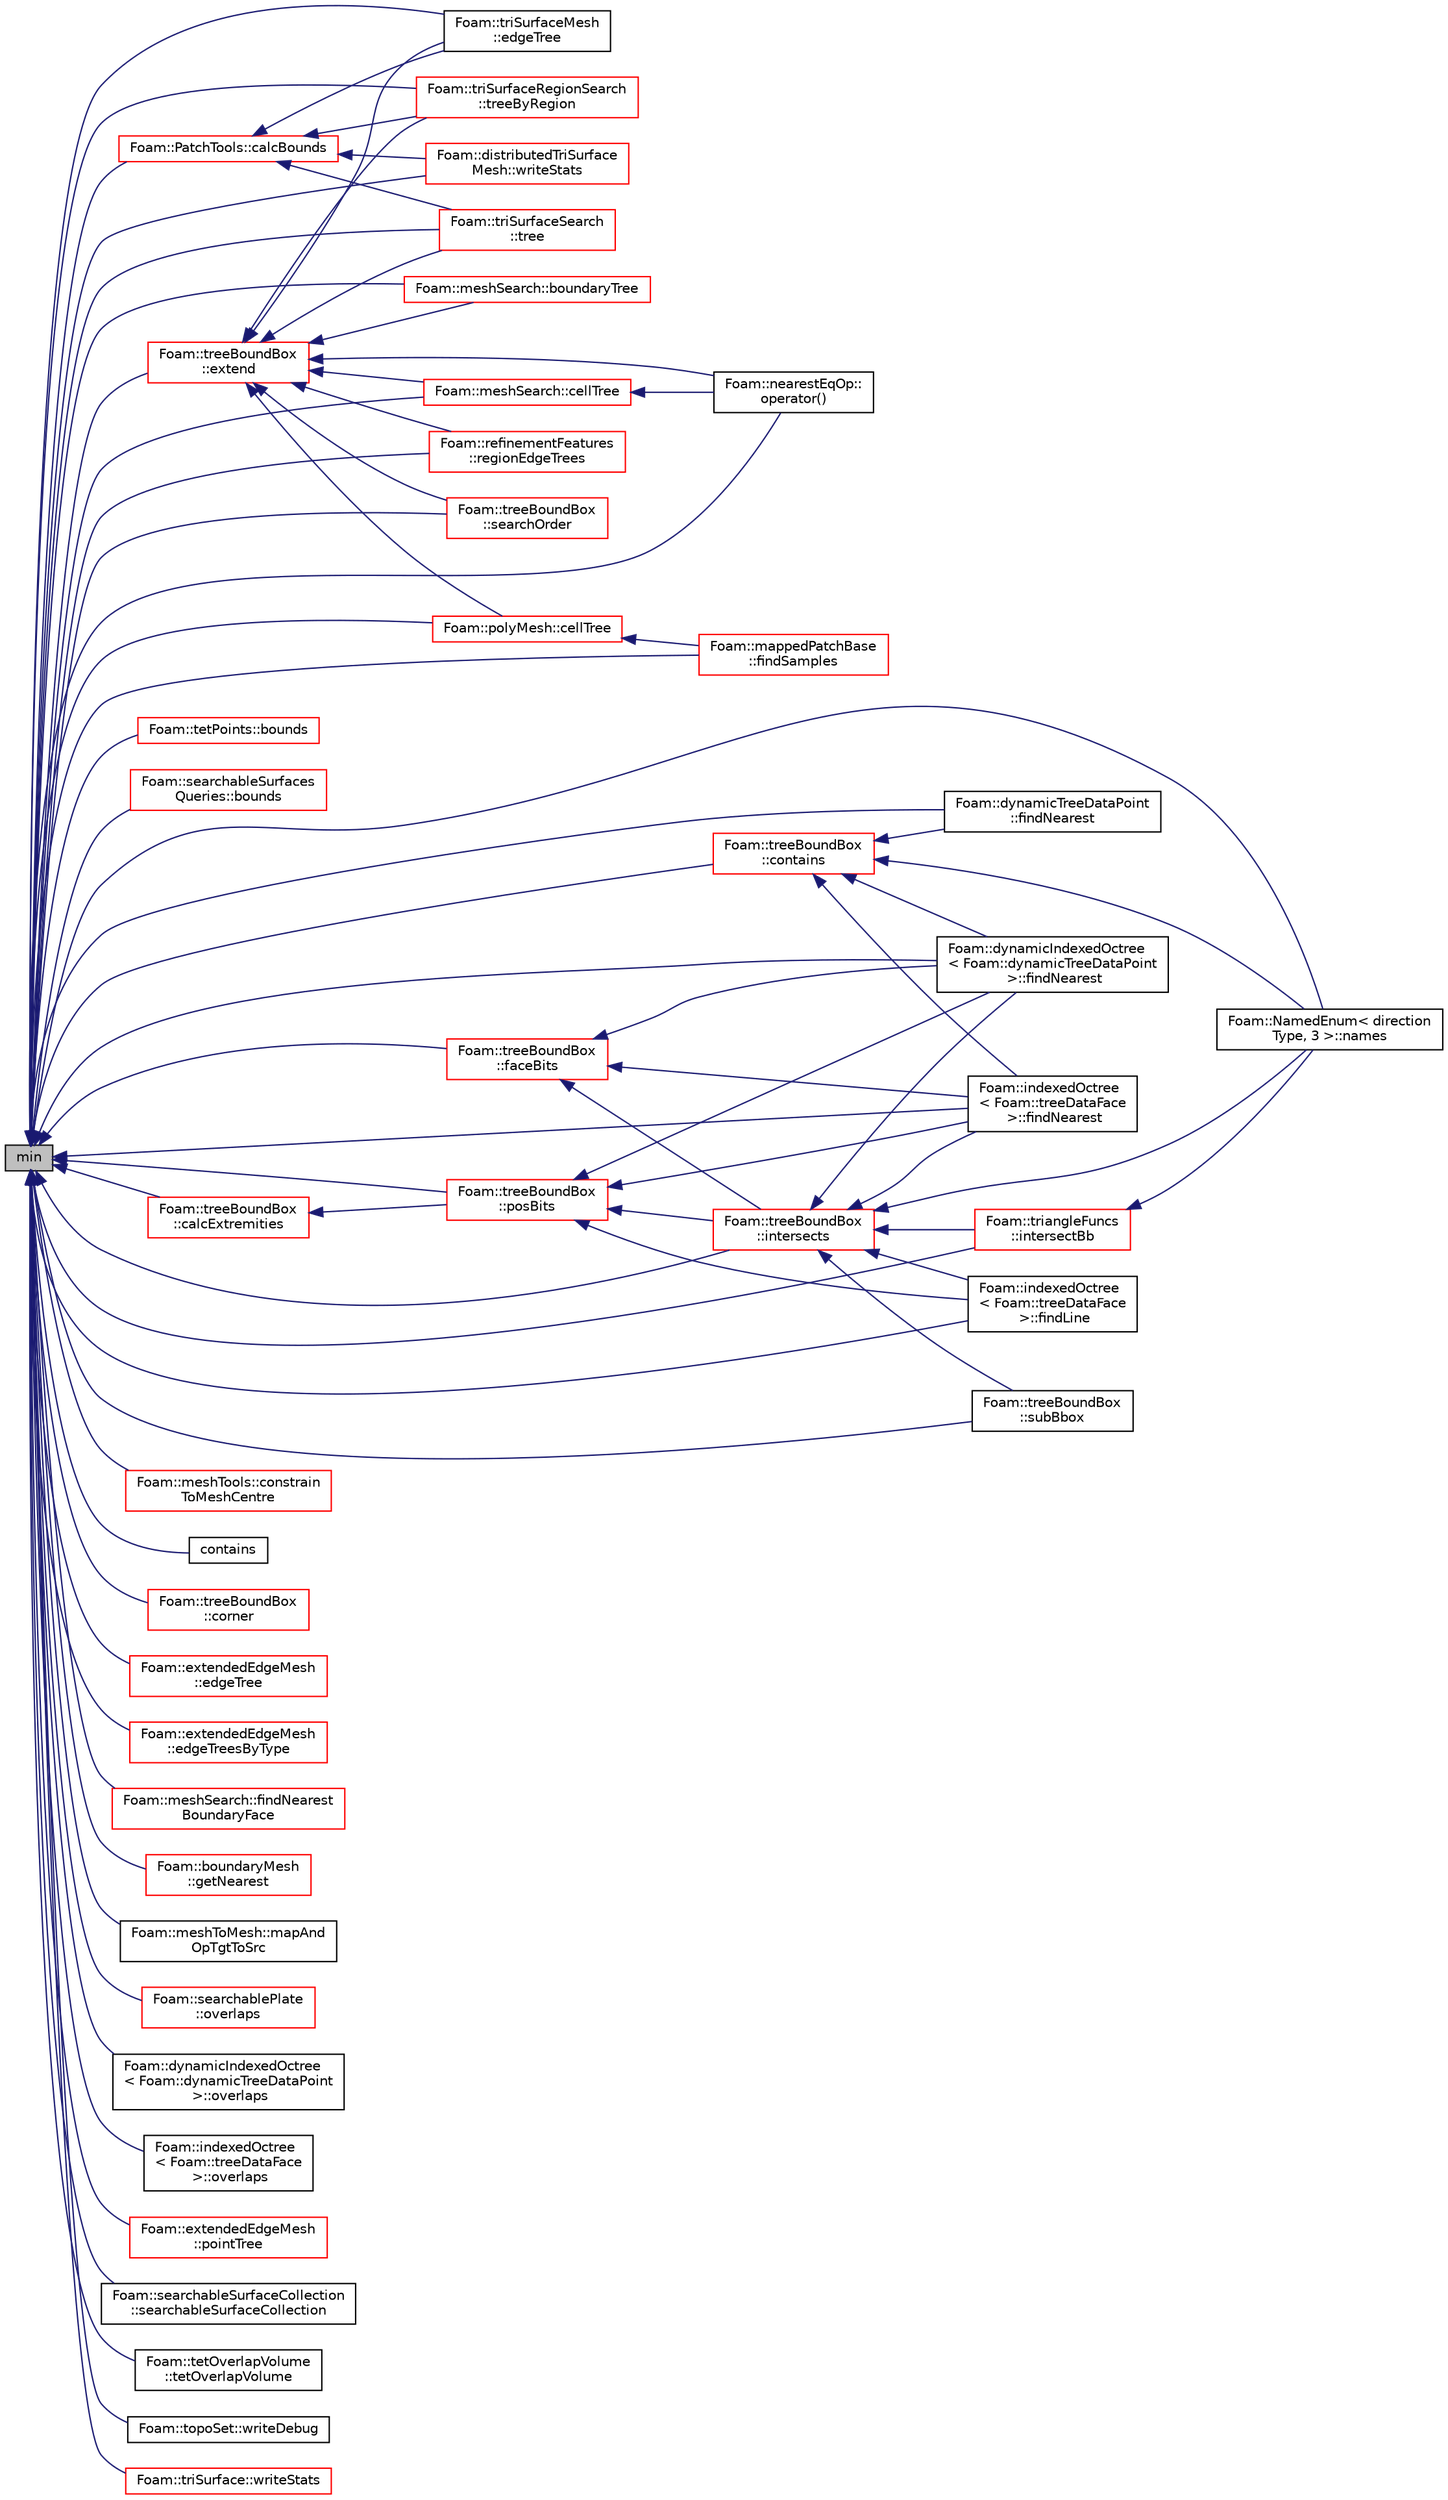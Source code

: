 digraph "min"
{
  bgcolor="transparent";
  edge [fontname="Helvetica",fontsize="10",labelfontname="Helvetica",labelfontsize="10"];
  node [fontname="Helvetica",fontsize="10",shape=record];
  rankdir="LR";
  Node71 [label="min",height=0.2,width=0.4,color="black", fillcolor="grey75", style="filled", fontcolor="black"];
  Node71 -> Node72 [dir="back",color="midnightblue",fontsize="10",style="solid",fontname="Helvetica"];
  Node72 [label="Foam::meshSearch::boundaryTree",height=0.2,width=0.4,color="red",URL="$a26249.html#a388fb4d39f97b837f32ecf4ac809a4d3",tooltip="Get (demand driven) reference to octree holding all. "];
  Node71 -> Node75 [dir="back",color="midnightblue",fontsize="10",style="solid",fontname="Helvetica"];
  Node75 [label="Foam::tetPoints::bounds",height=0.2,width=0.4,color="red",URL="$a28737.html#a4c997257ae2c5bbccabf1868b704996d",tooltip="Calculate the bounding box. "];
  Node71 -> Node82 [dir="back",color="midnightblue",fontsize="10",style="solid",fontname="Helvetica"];
  Node82 [label="Foam::searchableSurfaces\lQueries::bounds",height=0.2,width=0.4,color="red",URL="$a26385.html#a25b508e408f5622249c887e7fd1ad70d",tooltip="Find the boundBox of the selected surfaces. "];
  Node71 -> Node87 [dir="back",color="midnightblue",fontsize="10",style="solid",fontname="Helvetica"];
  Node87 [label="Foam::PatchTools::calcBounds",height=0.2,width=0.4,color="red",URL="$a28681.html#a23386088c59e643ed53d59ff85ca7f8d"];
  Node87 -> Node88 [dir="back",color="midnightblue",fontsize="10",style="solid",fontname="Helvetica"];
  Node88 [label="Foam::triSurfaceMesh\l::edgeTree",height=0.2,width=0.4,color="black",URL="$a26393.html#a35b8d766fd06e5d629b382b37f071d47",tooltip="Demand driven construction of octree for boundary edges. "];
  Node87 -> Node89 [dir="back",color="midnightblue",fontsize="10",style="solid",fontname="Helvetica"];
  Node89 [label="Foam::triSurfaceRegionSearch\l::treeByRegion",height=0.2,width=0.4,color="red",URL="$a26661.html#ac3b5768cab9bb1f9664f225d85b1e7d9",tooltip="Demand driven construction of octree for each region. "];
  Node87 -> Node92 [dir="back",color="midnightblue",fontsize="10",style="solid",fontname="Helvetica"];
  Node92 [label="Foam::triSurfaceSearch\l::tree",height=0.2,width=0.4,color="red",URL="$a26665.html#a6d01bb33aa711bf96f61eba9aa236e80",tooltip="Demand driven construction of the octree. "];
  Node87 -> Node147 [dir="back",color="midnightblue",fontsize="10",style="solid",fontname="Helvetica"];
  Node147 [label="Foam::distributedTriSurface\lMesh::writeStats",height=0.2,width=0.4,color="red",URL="$a29993.html#abcdb99a5c0073642de36f2a8b03e92c2",tooltip="Print some stats. Parallel aware version of. "];
  Node71 -> Node149 [dir="back",color="midnightblue",fontsize="10",style="solid",fontname="Helvetica"];
  Node149 [label="Foam::treeBoundBox\l::calcExtremities",height=0.2,width=0.4,color="red",URL="$a28773.html#a0e899b5b80c2f31047bccee7f435a554",tooltip="Calculate nearest and furthest (to point) vertex coords of. "];
  Node149 -> Node150 [dir="back",color="midnightblue",fontsize="10",style="solid",fontname="Helvetica"];
  Node150 [label="Foam::treeBoundBox\l::posBits",height=0.2,width=0.4,color="red",URL="$a28773.html#ae64b0d004f8da0a95f2458df4be20b12",tooltip="Position of point relative to bounding box. "];
  Node150 -> Node156 [dir="back",color="midnightblue",fontsize="10",style="solid",fontname="Helvetica"];
  Node156 [label="Foam::dynamicIndexedOctree\l\< Foam::dynamicTreeDataPoint\l \>::findNearest",height=0.2,width=0.4,color="black",URL="$a26745.html#ae090443cbaa3565bc6dc0b28e77793a8",tooltip="Low level: calculate nearest starting from subnode. "];
  Node150 -> Node157 [dir="back",color="midnightblue",fontsize="10",style="solid",fontname="Helvetica"];
  Node157 [label="Foam::indexedOctree\l\< Foam::treeDataFace\l \>::findNearest",height=0.2,width=0.4,color="black",URL="$a26157.html#abd1691a3fc13b01ad68fb3ca35ec22d8",tooltip="Low level: calculate nearest starting from subnode. "];
  Node150 -> Node158 [dir="back",color="midnightblue",fontsize="10",style="solid",fontname="Helvetica"];
  Node158 [label="Foam::indexedOctree\l\< Foam::treeDataFace\l \>::findLine",height=0.2,width=0.4,color="black",URL="$a26157.html#af654b41bf89d6e3d50c31030ec6bcb24"];
  Node150 -> Node160 [dir="back",color="midnightblue",fontsize="10",style="solid",fontname="Helvetica"];
  Node160 [label="Foam::treeBoundBox\l::intersects",height=0.2,width=0.4,color="red",URL="$a28773.html#a7f2d8860a14160c2474f35e362a9b149",tooltip="Intersects segment; set point to intersection position and face,. "];
  Node160 -> Node165 [dir="back",color="midnightblue",fontsize="10",style="solid",fontname="Helvetica"];
  Node165 [label="Foam::triangleFuncs\l::intersectBb",height=0.2,width=0.4,color="red",URL="$a26657.html#a61b27a9e34057e49b2263d2ecd01144c",tooltip="Does triangle intersect bounding box. "];
  Node165 -> Node171 [dir="back",color="midnightblue",fontsize="10",style="solid",fontname="Helvetica"];
  Node171 [label="Foam::NamedEnum\< direction\lType, 3 \>::names",height=0.2,width=0.4,color="black",URL="$a27113.html#a7350da3a0edd92cd11e6c479c9967dc8"];
  Node160 -> Node156 [dir="back",color="midnightblue",fontsize="10",style="solid",fontname="Helvetica"];
  Node160 -> Node157 [dir="back",color="midnightblue",fontsize="10",style="solid",fontname="Helvetica"];
  Node160 -> Node158 [dir="back",color="midnightblue",fontsize="10",style="solid",fontname="Helvetica"];
  Node160 -> Node172 [dir="back",color="midnightblue",fontsize="10",style="solid",fontname="Helvetica"];
  Node172 [label="Foam::treeBoundBox\l::subBbox",height=0.2,width=0.4,color="black",URL="$a28773.html#ad25c96ce2f752e9913e39722e034c4ce",tooltip="Sub box given by octant number. Midpoint provided. "];
  Node160 -> Node171 [dir="back",color="midnightblue",fontsize="10",style="solid",fontname="Helvetica"];
  Node71 -> Node176 [dir="back",color="midnightblue",fontsize="10",style="solid",fontname="Helvetica"];
  Node176 [label="Foam::meshSearch::cellTree",height=0.2,width=0.4,color="red",URL="$a26249.html#ac6c5bd053e8332171655f8ef67dbe917",tooltip="Get (demand driven) reference to octree holding all cells. "];
  Node176 -> Node74 [dir="back",color="midnightblue",fontsize="10",style="solid",fontname="Helvetica"];
  Node74 [label="Foam::nearestEqOp::\loperator()",height=0.2,width=0.4,color="black",URL="$a30669.html#a7125bb052e112a423cd8082006cdac3b"];
  Node71 -> Node177 [dir="back",color="midnightblue",fontsize="10",style="solid",fontname="Helvetica"];
  Node177 [label="Foam::polyMesh::cellTree",height=0.2,width=0.4,color="red",URL="$a28565.html#ac6c5bd053e8332171655f8ef67dbe917",tooltip="Return the cell search tree. "];
  Node177 -> Node178 [dir="back",color="midnightblue",fontsize="10",style="solid",fontname="Helvetica"];
  Node178 [label="Foam::mappedPatchBase\l::findSamples",height=0.2,width=0.4,color="red",URL="$a26225.html#a5b45dd96de2566fe120ce82fd632868c",tooltip="Find cells/faces containing samples. "];
  Node71 -> Node216 [dir="back",color="midnightblue",fontsize="10",style="solid",fontname="Helvetica"];
  Node216 [label="Foam::meshTools::constrain\lToMeshCentre",height=0.2,width=0.4,color="red",URL="$a21883.html#a26700ec74f3fbbdd3e210599cbaf2073",tooltip="Set the constrained components of position to mesh centre. "];
  Node71 -> Node306 [dir="back",color="midnightblue",fontsize="10",style="solid",fontname="Helvetica"];
  Node306 [label="contains",height=0.2,width=0.4,color="black",URL="$a28253.html#a70bf4f9e42ac57b695c19a4bbb93b2ce",tooltip="Fully contains other boundingBox? "];
  Node71 -> Node307 [dir="back",color="midnightblue",fontsize="10",style="solid",fontname="Helvetica"];
  Node307 [label="Foam::treeBoundBox\l::contains",height=0.2,width=0.4,color="red",URL="$a28773.html#aa96ed9af340918c3eda38f16e1d3ff80",tooltip="Contains point (inside or on edge) and moving in direction. "];
  Node307 -> Node156 [dir="back",color="midnightblue",fontsize="10",style="solid",fontname="Helvetica"];
  Node307 -> Node324 [dir="back",color="midnightblue",fontsize="10",style="solid",fontname="Helvetica"];
  Node324 [label="Foam::dynamicTreeDataPoint\l::findNearest",height=0.2,width=0.4,color="black",URL="$a26753.html#af7a3b15afb6062a7aa695045a2757e3d",tooltip="Calculates nearest (to line) point in shape. "];
  Node307 -> Node157 [dir="back",color="midnightblue",fontsize="10",style="solid",fontname="Helvetica"];
  Node307 -> Node171 [dir="back",color="midnightblue",fontsize="10",style="solid",fontname="Helvetica"];
  Node71 -> Node325 [dir="back",color="midnightblue",fontsize="10",style="solid",fontname="Helvetica"];
  Node325 [label="Foam::treeBoundBox\l::corner",height=0.2,width=0.4,color="red",URL="$a28773.html#a7758c34aa85ed8e9e9acf17cc63e4f6e",tooltip="Corner point given octant. "];
  Node71 -> Node88 [dir="back",color="midnightblue",fontsize="10",style="solid",fontname="Helvetica"];
  Node71 -> Node331 [dir="back",color="midnightblue",fontsize="10",style="solid",fontname="Helvetica"];
  Node331 [label="Foam::extendedEdgeMesh\l::edgeTree",height=0.2,width=0.4,color="red",URL="$a22549.html#a35b8d766fd06e5d629b382b37f071d47",tooltip="Demand driven construction of octree for boundary edges. "];
  Node71 -> Node338 [dir="back",color="midnightblue",fontsize="10",style="solid",fontname="Helvetica"];
  Node338 [label="Foam::extendedEdgeMesh\l::edgeTreesByType",height=0.2,width=0.4,color="red",URL="$a22549.html#afa97552d0c5faeb838d8dea82fded8ea",tooltip="Demand driven construction of octree for boundary edges by type. "];
  Node71 -> Node342 [dir="back",color="midnightblue",fontsize="10",style="solid",fontname="Helvetica"];
  Node342 [label="Foam::treeBoundBox\l::extend",height=0.2,width=0.4,color="red",URL="$a28773.html#aa587a09f8f1ac8b806f9f1314f0e0733",tooltip="Return slightly wider bounding box. "];
  Node342 -> Node344 [dir="back",color="midnightblue",fontsize="10",style="solid",fontname="Helvetica"];
  Node344 [label="Foam::refinementFeatures\l::regionEdgeTrees",height=0.2,width=0.4,color="red",URL="$a25877.html#a8b10e1c25153aef632c6fea885ce9bf0"];
  Node342 -> Node72 [dir="back",color="midnightblue",fontsize="10",style="solid",fontname="Helvetica"];
  Node342 -> Node176 [dir="back",color="midnightblue",fontsize="10",style="solid",fontname="Helvetica"];
  Node342 -> Node88 [dir="back",color="midnightblue",fontsize="10",style="solid",fontname="Helvetica"];
  Node342 -> Node89 [dir="back",color="midnightblue",fontsize="10",style="solid",fontname="Helvetica"];
  Node342 -> Node92 [dir="back",color="midnightblue",fontsize="10",style="solid",fontname="Helvetica"];
  Node342 -> Node177 [dir="back",color="midnightblue",fontsize="10",style="solid",fontname="Helvetica"];
  Node342 -> Node351 [dir="back",color="midnightblue",fontsize="10",style="solid",fontname="Helvetica"];
  Node351 [label="Foam::treeBoundBox\l::searchOrder",height=0.2,width=0.4,color="red",URL="$a28773.html#a4755b78bc3e7e11bc866f45baccf8fdc",tooltip="Calculates optimal order to look for nearest to point. "];
  Node342 -> Node74 [dir="back",color="midnightblue",fontsize="10",style="solid",fontname="Helvetica"];
  Node71 -> Node353 [dir="back",color="midnightblue",fontsize="10",style="solid",fontname="Helvetica"];
  Node353 [label="Foam::treeBoundBox\l::faceBits",height=0.2,width=0.4,color="red",URL="$a28773.html#a3e87b1def66dc04558390da0d76d2657",tooltip="Code position of point on bounding box faces. "];
  Node353 -> Node156 [dir="back",color="midnightblue",fontsize="10",style="solid",fontname="Helvetica"];
  Node353 -> Node157 [dir="back",color="midnightblue",fontsize="10",style="solid",fontname="Helvetica"];
  Node353 -> Node160 [dir="back",color="midnightblue",fontsize="10",style="solid",fontname="Helvetica"];
  Node71 -> Node158 [dir="back",color="midnightblue",fontsize="10",style="solid",fontname="Helvetica"];
  Node71 -> Node324 [dir="back",color="midnightblue",fontsize="10",style="solid",fontname="Helvetica"];
  Node71 -> Node156 [dir="back",color="midnightblue",fontsize="10",style="solid",fontname="Helvetica"];
  Node71 -> Node157 [dir="back",color="midnightblue",fontsize="10",style="solid",fontname="Helvetica"];
  Node71 -> Node355 [dir="back",color="midnightblue",fontsize="10",style="solid",fontname="Helvetica"];
  Node355 [label="Foam::meshSearch::findNearest\lBoundaryFace",height=0.2,width=0.4,color="red",URL="$a26249.html#a1a46b9e23869bcc1fd81c4de765c352c",tooltip="Find nearest boundary face. "];
  Node71 -> Node178 [dir="back",color="midnightblue",fontsize="10",style="solid",fontname="Helvetica"];
  Node71 -> Node359 [dir="back",color="midnightblue",fontsize="10",style="solid",fontname="Helvetica"];
  Node359 [label="Foam::boundaryMesh\l::getNearest",height=0.2,width=0.4,color="red",URL="$a22169.html#a7cfb30aa0fa4868d8a08ec928d0c1315",tooltip="Get bMesh index of nearest face for every boundary face in. "];
  Node71 -> Node165 [dir="back",color="midnightblue",fontsize="10",style="solid",fontname="Helvetica"];
  Node71 -> Node160 [dir="back",color="midnightblue",fontsize="10",style="solid",fontname="Helvetica"];
  Node71 -> Node304 [dir="back",color="midnightblue",fontsize="10",style="solid",fontname="Helvetica"];
  Node304 [label="Foam::meshToMesh::mapAnd\lOpTgtToSrc",height=0.2,width=0.4,color="black",URL="$a30521.html#a95168670114bbb57f1890fe93bde9561"];
  Node71 -> Node171 [dir="back",color="midnightblue",fontsize="10",style="solid",fontname="Helvetica"];
  Node71 -> Node74 [dir="back",color="midnightblue",fontsize="10",style="solid",fontname="Helvetica"];
  Node71 -> Node362 [dir="back",color="midnightblue",fontsize="10",style="solid",fontname="Helvetica"];
  Node362 [label="Foam::searchablePlate\l::overlaps",height=0.2,width=0.4,color="red",URL="$a26361.html#a3551e1f2a2837eb8b79493199f8e89f8",tooltip="Does any part of the surface overlap the supplied bound box? "];
  Node71 -> Node364 [dir="back",color="midnightblue",fontsize="10",style="solid",fontname="Helvetica"];
  Node364 [label="Foam::dynamicIndexedOctree\l\< Foam::dynamicTreeDataPoint\l \>::overlaps",height=0.2,width=0.4,color="black",URL="$a26745.html#a4ca2bef7dbdb103c2f7f02e34e28b967",tooltip="Helper: does bb intersect a sphere around sample? Or is any. "];
  Node71 -> Node365 [dir="back",color="midnightblue",fontsize="10",style="solid",fontname="Helvetica"];
  Node365 [label="Foam::indexedOctree\l\< Foam::treeDataFace\l \>::overlaps",height=0.2,width=0.4,color="black",URL="$a26157.html#a4ca2bef7dbdb103c2f7f02e34e28b967",tooltip="Helper: does bb intersect a sphere around sample? Or is any. "];
  Node71 -> Node366 [dir="back",color="midnightblue",fontsize="10",style="solid",fontname="Helvetica"];
  Node366 [label="Foam::extendedEdgeMesh\l::pointTree",height=0.2,width=0.4,color="red",URL="$a22549.html#ae27981ad458811ae4bd359d382089130",tooltip="Demand driven construction of octree for feature points. "];
  Node71 -> Node150 [dir="back",color="midnightblue",fontsize="10",style="solid",fontname="Helvetica"];
  Node71 -> Node344 [dir="back",color="midnightblue",fontsize="10",style="solid",fontname="Helvetica"];
  Node71 -> Node367 [dir="back",color="midnightblue",fontsize="10",style="solid",fontname="Helvetica"];
  Node367 [label="Foam::searchableSurfaceCollection\l::searchableSurfaceCollection",height=0.2,width=0.4,color="black",URL="$a26377.html#aaa6357e10010d757fe8977007422e87f",tooltip="Construct from dictionary (used by searchableSurface) "];
  Node71 -> Node351 [dir="back",color="midnightblue",fontsize="10",style="solid",fontname="Helvetica"];
  Node71 -> Node172 [dir="back",color="midnightblue",fontsize="10",style="solid",fontname="Helvetica"];
  Node71 -> Node77 [dir="back",color="midnightblue",fontsize="10",style="solid",fontname="Helvetica"];
  Node77 [label="Foam::tetOverlapVolume\l::tetOverlapVolume",height=0.2,width=0.4,color="black",URL="$a26617.html#ae2687708d7bad92c040a9d6dd6a61f09",tooltip="Null constructor. "];
  Node71 -> Node92 [dir="back",color="midnightblue",fontsize="10",style="solid",fontname="Helvetica"];
  Node71 -> Node89 [dir="back",color="midnightblue",fontsize="10",style="solid",fontname="Helvetica"];
  Node71 -> Node368 [dir="back",color="midnightblue",fontsize="10",style="solid",fontname="Helvetica"];
  Node368 [label="Foam::topoSet::writeDebug",height=0.2,width=0.4,color="black",URL="$a26597.html#a9d882cb93b5f6ce3eb810cf81a1802bc",tooltip="Write labels and coordinates columnwise to os. Truncate to maxLen. "];
  Node71 -> Node369 [dir="back",color="midnightblue",fontsize="10",style="solid",fontname="Helvetica"];
  Node369 [label="Foam::triSurface::writeStats",height=0.2,width=0.4,color="red",URL="$a31961.html#a9dcc5076c83a26b069fbc8106a14c7ec",tooltip="Write some statistics. "];
  Node71 -> Node147 [dir="back",color="midnightblue",fontsize="10",style="solid",fontname="Helvetica"];
}
